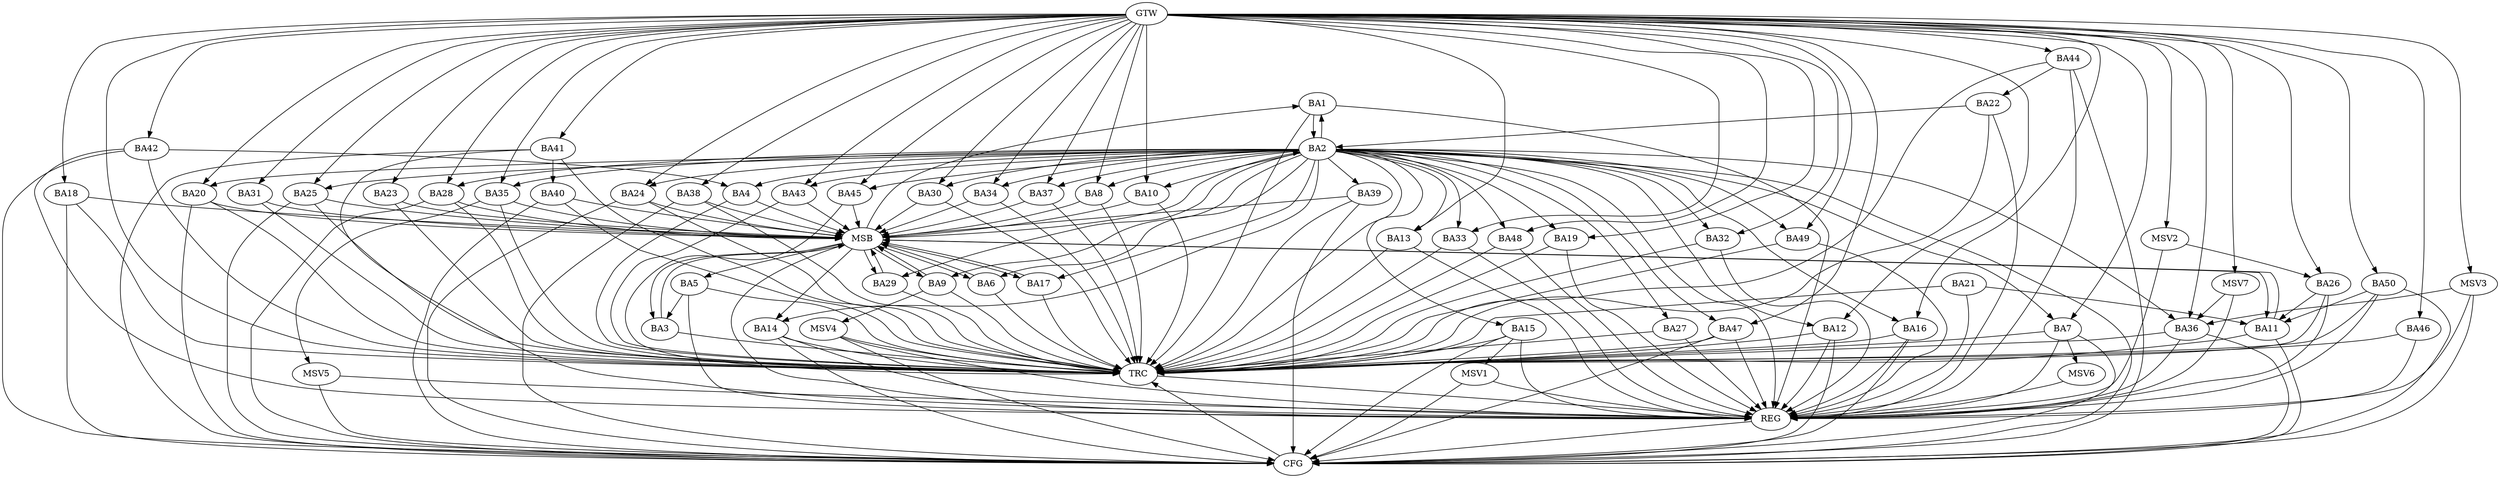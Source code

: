 strict digraph G {
  BA1 [ label="BA1" ];
  BA2 [ label="BA2" ];
  BA3 [ label="BA3" ];
  BA4 [ label="BA4" ];
  BA5 [ label="BA5" ];
  BA6 [ label="BA6" ];
  BA7 [ label="BA7" ];
  BA8 [ label="BA8" ];
  BA9 [ label="BA9" ];
  BA10 [ label="BA10" ];
  BA11 [ label="BA11" ];
  BA12 [ label="BA12" ];
  BA13 [ label="BA13" ];
  BA14 [ label="BA14" ];
  BA15 [ label="BA15" ];
  BA16 [ label="BA16" ];
  BA17 [ label="BA17" ];
  BA18 [ label="BA18" ];
  BA19 [ label="BA19" ];
  BA20 [ label="BA20" ];
  BA21 [ label="BA21" ];
  BA22 [ label="BA22" ];
  BA23 [ label="BA23" ];
  BA24 [ label="BA24" ];
  BA25 [ label="BA25" ];
  BA26 [ label="BA26" ];
  BA27 [ label="BA27" ];
  BA28 [ label="BA28" ];
  BA29 [ label="BA29" ];
  BA30 [ label="BA30" ];
  BA31 [ label="BA31" ];
  BA32 [ label="BA32" ];
  BA33 [ label="BA33" ];
  BA34 [ label="BA34" ];
  BA35 [ label="BA35" ];
  BA36 [ label="BA36" ];
  BA37 [ label="BA37" ];
  BA38 [ label="BA38" ];
  BA39 [ label="BA39" ];
  BA40 [ label="BA40" ];
  BA41 [ label="BA41" ];
  BA42 [ label="BA42" ];
  BA43 [ label="BA43" ];
  BA44 [ label="BA44" ];
  BA45 [ label="BA45" ];
  BA46 [ label="BA46" ];
  BA47 [ label="BA47" ];
  BA48 [ label="BA48" ];
  BA49 [ label="BA49" ];
  BA50 [ label="BA50" ];
  GTW [ label="GTW" ];
  REG [ label="REG" ];
  MSB [ label="MSB" ];
  CFG [ label="CFG" ];
  TRC [ label="TRC" ];
  MSV1 [ label="MSV1" ];
  MSV2 [ label="MSV2" ];
  MSV3 [ label="MSV3" ];
  MSV4 [ label="MSV4" ];
  MSV5 [ label="MSV5" ];
  MSV6 [ label="MSV6" ];
  MSV7 [ label="MSV7" ];
  BA1 -> BA2;
  BA2 -> BA1;
  BA5 -> BA3;
  BA21 -> BA11;
  BA22 -> BA2;
  BA26 -> BA11;
  BA41 -> BA40;
  BA42 -> BA4;
  BA44 -> BA22;
  BA50 -> BA11;
  GTW -> BA7;
  GTW -> BA8;
  GTW -> BA10;
  GTW -> BA12;
  GTW -> BA13;
  GTW -> BA16;
  GTW -> BA18;
  GTW -> BA19;
  GTW -> BA20;
  GTW -> BA23;
  GTW -> BA24;
  GTW -> BA25;
  GTW -> BA26;
  GTW -> BA28;
  GTW -> BA30;
  GTW -> BA31;
  GTW -> BA32;
  GTW -> BA33;
  GTW -> BA34;
  GTW -> BA35;
  GTW -> BA36;
  GTW -> BA37;
  GTW -> BA38;
  GTW -> BA41;
  GTW -> BA42;
  GTW -> BA43;
  GTW -> BA44;
  GTW -> BA45;
  GTW -> BA46;
  GTW -> BA47;
  GTW -> BA48;
  GTW -> BA49;
  GTW -> BA50;
  BA1 -> REG;
  BA2 -> REG;
  BA5 -> REG;
  BA7 -> REG;
  BA12 -> REG;
  BA13 -> REG;
  BA14 -> REG;
  BA15 -> REG;
  BA16 -> REG;
  BA19 -> REG;
  BA21 -> REG;
  BA22 -> REG;
  BA26 -> REG;
  BA27 -> REG;
  BA32 -> REG;
  BA33 -> REG;
  BA36 -> REG;
  BA41 -> REG;
  BA42 -> REG;
  BA44 -> REG;
  BA46 -> REG;
  BA47 -> REG;
  BA48 -> REG;
  BA49 -> REG;
  BA50 -> REG;
  BA3 -> MSB;
  MSB -> BA2;
  MSB -> REG;
  BA4 -> MSB;
  MSB -> BA3;
  BA6 -> MSB;
  MSB -> BA5;
  BA8 -> MSB;
  BA9 -> MSB;
  MSB -> BA6;
  BA10 -> MSB;
  BA11 -> MSB;
  BA17 -> MSB;
  MSB -> BA11;
  BA18 -> MSB;
  BA20 -> MSB;
  BA23 -> MSB;
  BA24 -> MSB;
  BA25 -> MSB;
  BA28 -> MSB;
  MSB -> BA9;
  BA29 -> MSB;
  BA30 -> MSB;
  BA31 -> MSB;
  BA34 -> MSB;
  MSB -> BA1;
  BA35 -> MSB;
  BA37 -> MSB;
  MSB -> BA17;
  BA38 -> MSB;
  BA39 -> MSB;
  MSB -> BA14;
  BA40 -> MSB;
  MSB -> BA29;
  BA43 -> MSB;
  BA45 -> MSB;
  BA38 -> CFG;
  BA42 -> CFG;
  BA14 -> CFG;
  BA2 -> CFG;
  BA20 -> CFG;
  BA12 -> CFG;
  BA16 -> CFG;
  BA18 -> CFG;
  BA39 -> CFG;
  BA44 -> CFG;
  BA11 -> CFG;
  BA41 -> CFG;
  BA24 -> CFG;
  BA40 -> CFG;
  BA47 -> CFG;
  BA25 -> CFG;
  BA15 -> CFG;
  BA28 -> CFG;
  BA36 -> CFG;
  BA7 -> CFG;
  BA50 -> CFG;
  REG -> CFG;
  BA1 -> TRC;
  BA2 -> TRC;
  BA3 -> TRC;
  BA4 -> TRC;
  BA5 -> TRC;
  BA6 -> TRC;
  BA7 -> TRC;
  BA8 -> TRC;
  BA9 -> TRC;
  BA10 -> TRC;
  BA11 -> TRC;
  BA12 -> TRC;
  BA13 -> TRC;
  BA14 -> TRC;
  BA15 -> TRC;
  BA16 -> TRC;
  BA17 -> TRC;
  BA18 -> TRC;
  BA19 -> TRC;
  BA20 -> TRC;
  BA21 -> TRC;
  BA22 -> TRC;
  BA23 -> TRC;
  BA24 -> TRC;
  BA25 -> TRC;
  BA26 -> TRC;
  BA27 -> TRC;
  BA28 -> TRC;
  BA29 -> TRC;
  BA30 -> TRC;
  BA31 -> TRC;
  BA32 -> TRC;
  BA33 -> TRC;
  BA34 -> TRC;
  BA35 -> TRC;
  BA36 -> TRC;
  BA37 -> TRC;
  BA38 -> TRC;
  BA39 -> TRC;
  BA40 -> TRC;
  BA41 -> TRC;
  BA42 -> TRC;
  BA43 -> TRC;
  BA44 -> TRC;
  BA45 -> TRC;
  BA46 -> TRC;
  BA47 -> TRC;
  BA48 -> TRC;
  BA49 -> TRC;
  BA50 -> TRC;
  GTW -> TRC;
  CFG -> TRC;
  TRC -> REG;
  BA2 -> BA35;
  BA2 -> BA4;
  BA2 -> BA25;
  BA2 -> BA43;
  BA2 -> BA24;
  BA2 -> BA28;
  BA2 -> BA10;
  BA2 -> BA39;
  BA2 -> BA16;
  BA2 -> BA33;
  BA2 -> BA9;
  BA2 -> BA36;
  BA2 -> BA17;
  BA2 -> BA8;
  BA2 -> BA47;
  BA2 -> BA32;
  BA2 -> BA7;
  BA2 -> BA45;
  BA2 -> BA49;
  BA2 -> BA30;
  BA2 -> BA12;
  BA2 -> BA15;
  BA2 -> BA48;
  BA2 -> BA6;
  BA2 -> BA13;
  BA2 -> BA37;
  BA2 -> BA34;
  BA2 -> BA29;
  BA2 -> BA19;
  BA2 -> BA14;
  BA2 -> BA27;
  BA2 -> BA20;
  BA15 -> MSV1;
  MSV1 -> REG;
  MSV1 -> CFG;
  MSV2 -> BA26;
  GTW -> MSV2;
  MSV2 -> REG;
  MSV3 -> BA36;
  GTW -> MSV3;
  MSV3 -> REG;
  MSV3 -> CFG;
  BA9 -> MSV4;
  MSV4 -> REG;
  MSV4 -> TRC;
  MSV4 -> CFG;
  BA35 -> MSV5;
  MSV5 -> REG;
  MSV5 -> CFG;
  BA7 -> MSV6;
  MSV6 -> REG;
  MSV7 -> BA36;
  GTW -> MSV7;
  MSV7 -> REG;
}
